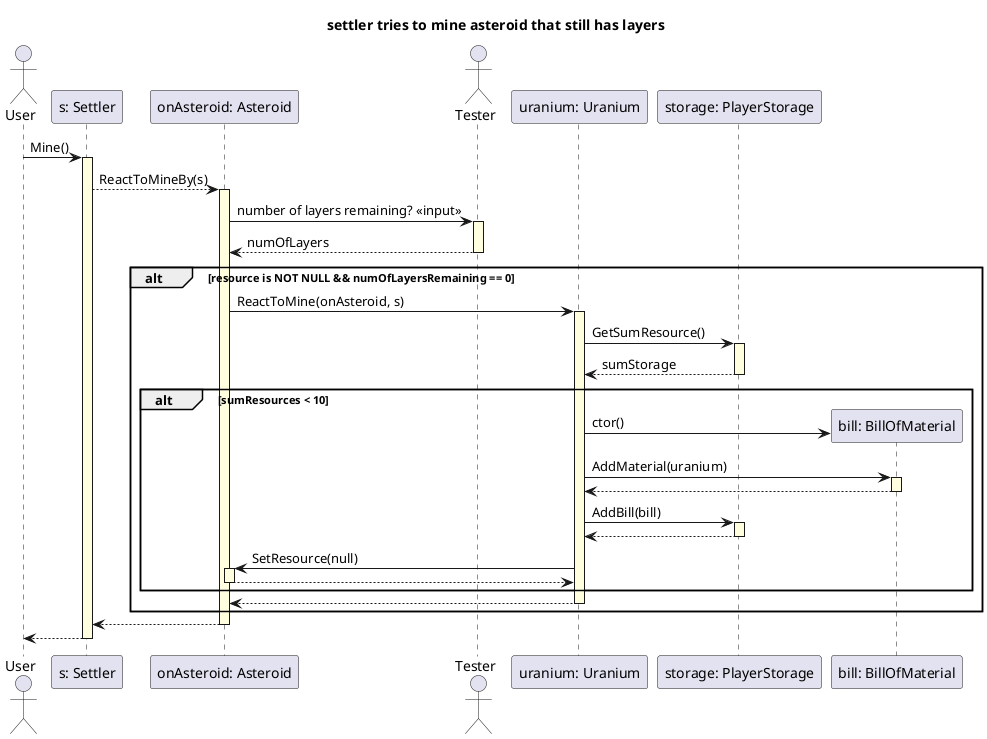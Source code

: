 @startuml

skinparam SequenceLifeLineBackgroundColor LightYellow

title "settler tries to mine asteroid that still has layers"

actor User as US

participant "s: Settler" as settler

US -> settler ++: Mine()

participant "onAsteroid: Asteroid" as onAsteroid

    settler-->onAsteroid ++: ReactToMineBy(s)

actor Tester as TE

        onAsteroid -> TE ++: number of layers remaining? <<input>>  
        TE --> onAsteroid --: numOfLayers

alt resource is NOT NULL && numOfLayersRemaining == 0

participant "uranium: Uranium" as uranium

        onAsteroid -> uranium ++: ReactToMine(onAsteroid, s)

participant "storage: PlayerStorage" as storage

            uranium -> storage ++: GetSumResource()
            storage --> uranium --: sumStorage

alt sumResources < 10

participant "bill: BillOfMaterial" as bill

            uranium -> bill **: ctor()
            uranium->bill++: AddMaterial(uranium)
            bill --> uranium --
            uranium->storage ++: AddBill(bill)
            storage --> uranium --
            uranium -> onAsteroid ++: SetResource(null)
            onAsteroid --> uranium -- 

end

        uranium --> onAsteroid--

end

    onAsteroid --> settler --

settler --> US --

@enduml